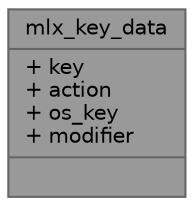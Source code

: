 digraph "mlx_key_data"
{
 // INTERACTIVE_SVG=YES
 // LATEX_PDF_SIZE
  bgcolor="transparent";
  edge [fontname=Helvetica,fontsize=10,labelfontname=Helvetica,labelfontsize=10];
  node [fontname=Helvetica,fontsize=10,shape=box,height=0.2,width=0.4];
  Node1 [shape=record,label="{mlx_key_data\n|+ key\l+ action\l+ os_key\l+ modifier\l|}",height=0.2,width=0.4,color="gray40", fillcolor="grey60", style="filled", fontcolor="black",tooltip=" "];
}
